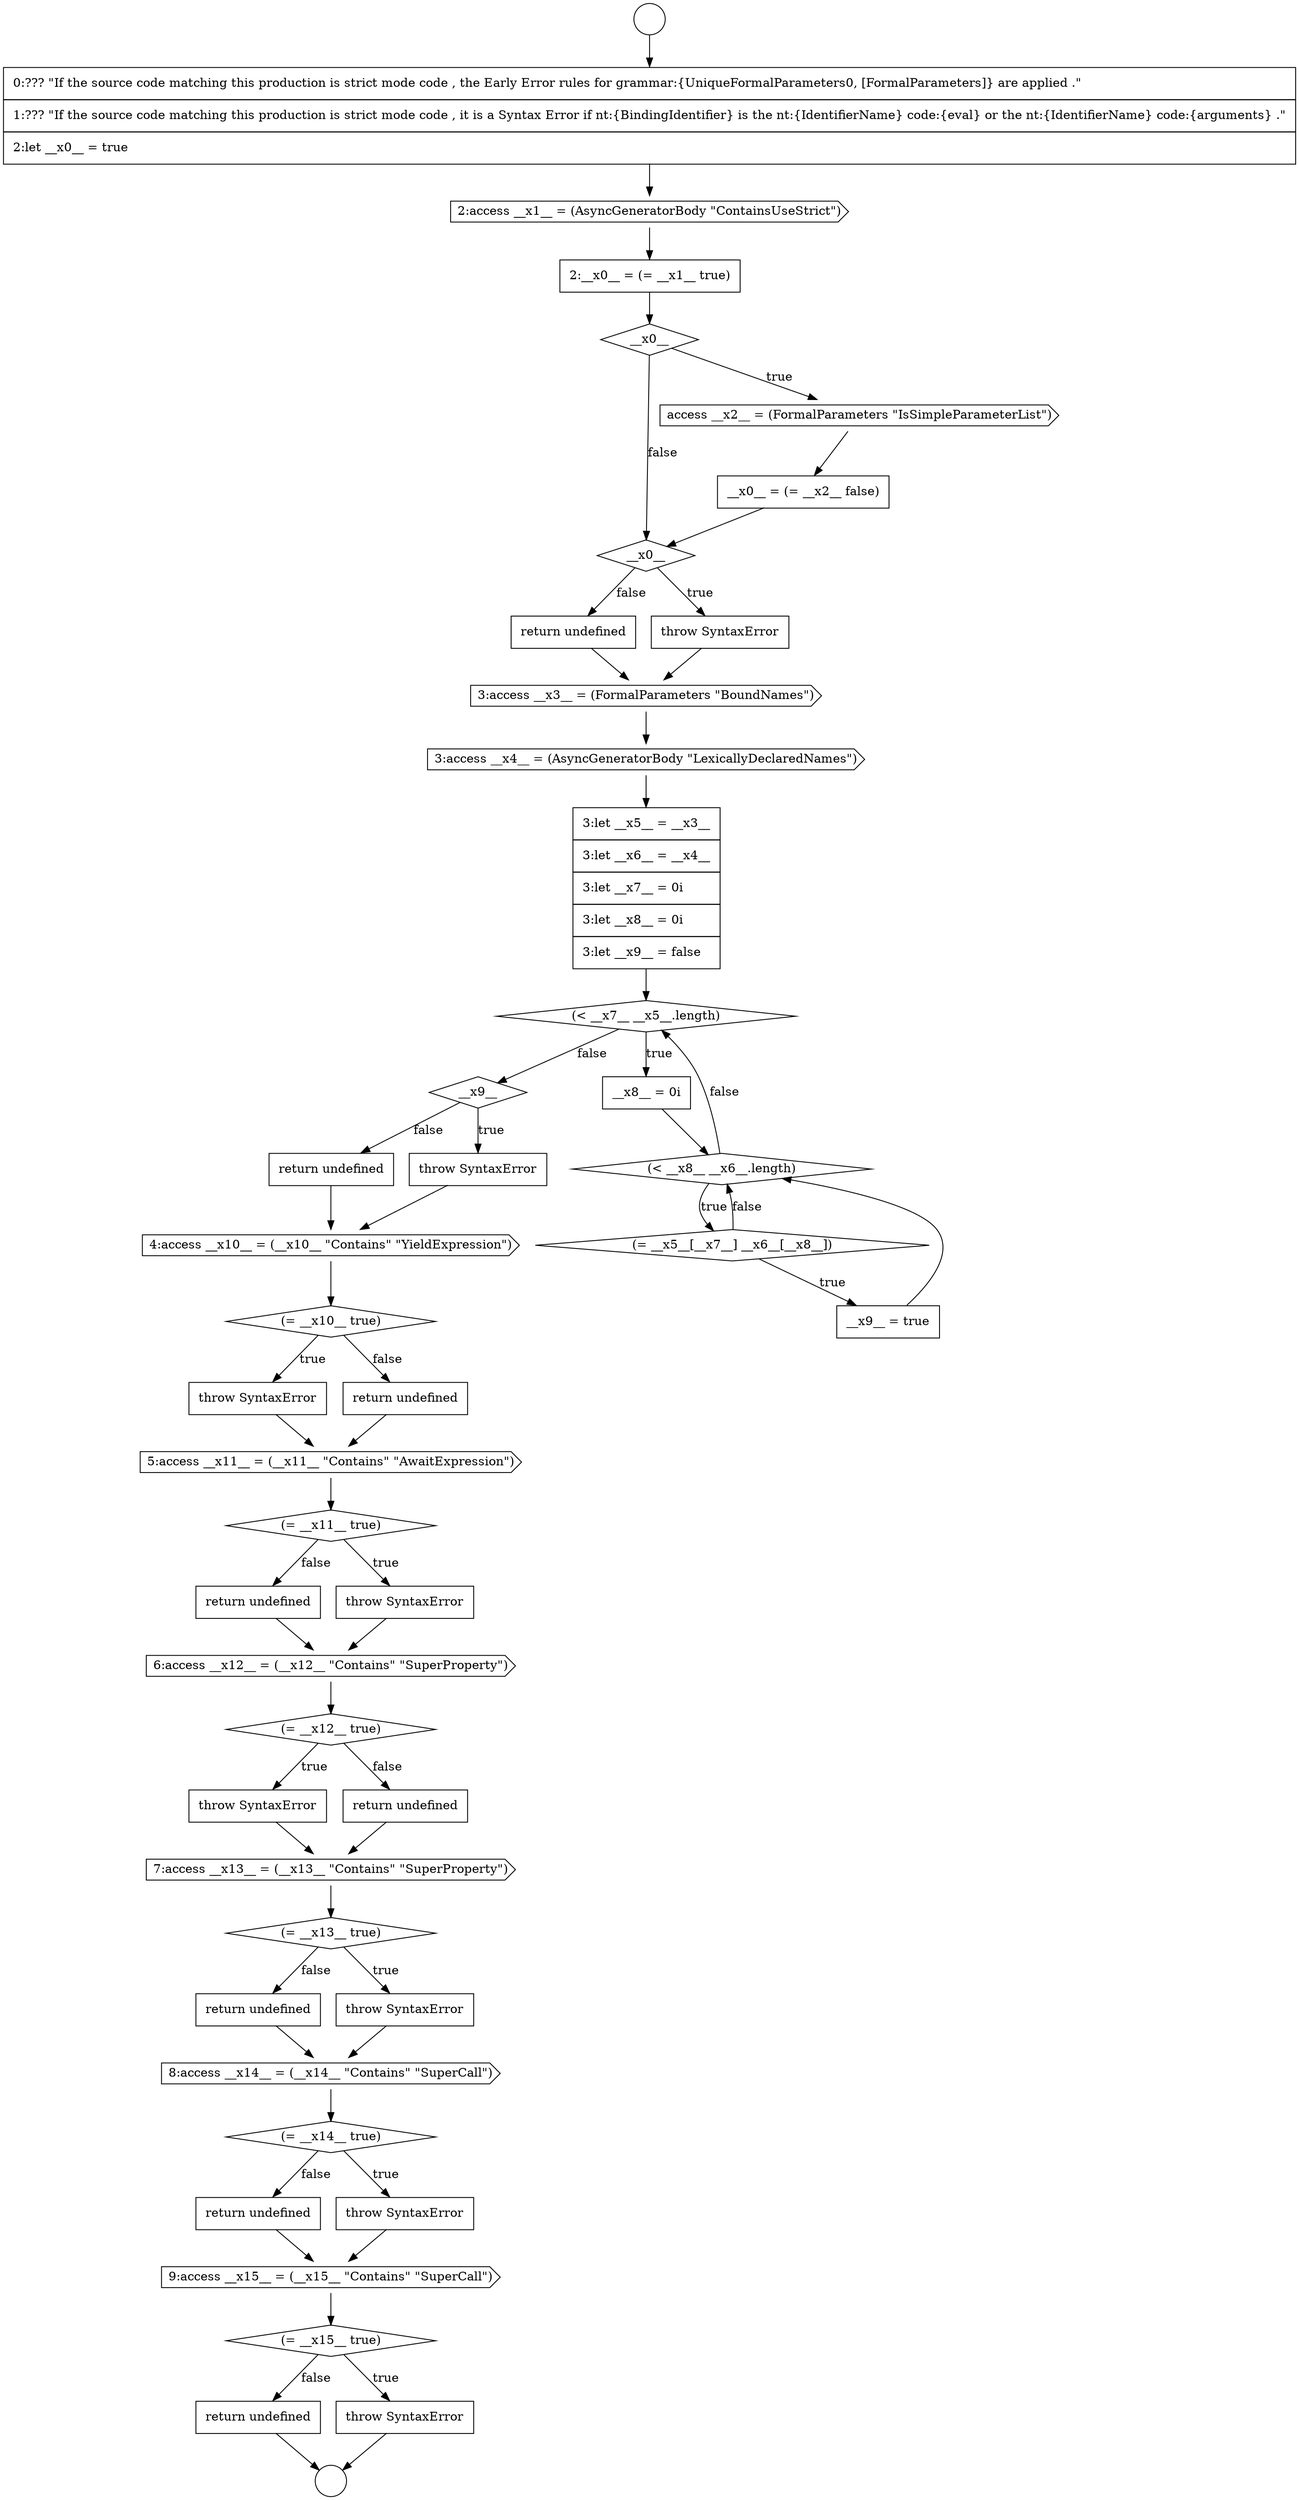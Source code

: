 digraph {
  node18933 [shape=none, margin=0, label=<<font color="black">
    <table border="0" cellborder="1" cellspacing="0" cellpadding="10">
      <tr><td align="left">return undefined</td></tr>
    </table>
  </font>> color="black" fillcolor="white" style=filled]
  node18930 [shape=none, margin=0, label=<<font color="black">
    <table border="0" cellborder="1" cellspacing="0" cellpadding="10">
      <tr><td align="left">__x0__ = (= __x2__ false)</td></tr>
    </table>
  </font>> color="black" fillcolor="white" style=filled]
  node18965 [shape=cds, label=<<font color="black">9:access __x15__ = (__x15__ &quot;Contains&quot; &quot;SuperCall&quot;)</font>> color="black" fillcolor="white" style=filled]
  node18937 [shape=diamond, label=<<font color="black">(&lt; __x7__ __x5__.length)</font>> color="black" fillcolor="white" style=filled]
  node18961 [shape=cds, label=<<font color="black">8:access __x14__ = (__x14__ &quot;Contains&quot; &quot;SuperCall&quot;)</font>> color="black" fillcolor="white" style=filled]
  node18968 [shape=none, margin=0, label=<<font color="black">
    <table border="0" cellborder="1" cellspacing="0" cellpadding="10">
      <tr><td align="left">return undefined</td></tr>
    </table>
  </font>> color="black" fillcolor="white" style=filled]
  node18966 [shape=diamond, label=<<font color="black">(= __x15__ true)</font>> color="black" fillcolor="white" style=filled]
  node18931 [shape=diamond, label=<<font color="black">__x0__</font>> color="black" fillcolor="white" style=filled]
  node18962 [shape=diamond, label=<<font color="black">(= __x14__ true)</font>> color="black" fillcolor="white" style=filled]
  node18935 [shape=cds, label=<<font color="black">3:access __x4__ = (AsyncGeneratorBody &quot;LexicallyDeclaredNames&quot;)</font>> color="black" fillcolor="white" style=filled]
  node18952 [shape=none, margin=0, label=<<font color="black">
    <table border="0" cellborder="1" cellspacing="0" cellpadding="10">
      <tr><td align="left">return undefined</td></tr>
    </table>
  </font>> color="black" fillcolor="white" style=filled]
  node18960 [shape=none, margin=0, label=<<font color="black">
    <table border="0" cellborder="1" cellspacing="0" cellpadding="10">
      <tr><td align="left">return undefined</td></tr>
    </table>
  </font>> color="black" fillcolor="white" style=filled]
  node18939 [shape=diamond, label=<<font color="black">(&lt; __x8__ __x6__.length)</font>> color="black" fillcolor="white" style=filled]
  node18942 [shape=diamond, label=<<font color="black">__x9__</font>> color="black" fillcolor="white" style=filled]
  node18951 [shape=none, margin=0, label=<<font color="black">
    <table border="0" cellborder="1" cellspacing="0" cellpadding="10">
      <tr><td align="left">throw SyntaxError</td></tr>
    </table>
  </font>> color="black" fillcolor="white" style=filled]
  node18925 [shape=none, margin=0, label=<<font color="black">
    <table border="0" cellborder="1" cellspacing="0" cellpadding="10">
      <tr><td align="left">0:??? &quot;If the source code matching this production is strict mode code , the Early Error rules for grammar:{UniqueFormalParameters0, [FormalParameters]} are applied .&quot;</td></tr>
      <tr><td align="left">1:??? &quot;If the source code matching this production is strict mode code , it is a Syntax Error if nt:{BindingIdentifier} is the nt:{IdentifierName} code:{eval} or the nt:{IdentifierName} code:{arguments} .&quot;</td></tr>
      <tr><td align="left">2:let __x0__ = true</td></tr>
    </table>
  </font>> color="black" fillcolor="white" style=filled]
  node18949 [shape=cds, label=<<font color="black">5:access __x11__ = (__x11__ &quot;Contains&quot; &quot;AwaitExpression&quot;)</font>> color="black" fillcolor="white" style=filled]
  node18938 [shape=none, margin=0, label=<<font color="black">
    <table border="0" cellborder="1" cellspacing="0" cellpadding="10">
      <tr><td align="left">__x8__ = 0i</td></tr>
    </table>
  </font>> color="black" fillcolor="white" style=filled]
  node18955 [shape=none, margin=0, label=<<font color="black">
    <table border="0" cellborder="1" cellspacing="0" cellpadding="10">
      <tr><td align="left">throw SyntaxError</td></tr>
    </table>
  </font>> color="black" fillcolor="white" style=filled]
  node18945 [shape=cds, label=<<font color="black">4:access __x10__ = (__x10__ &quot;Contains&quot; &quot;YieldExpression&quot;)</font>> color="black" fillcolor="white" style=filled]
  node18964 [shape=none, margin=0, label=<<font color="black">
    <table border="0" cellborder="1" cellspacing="0" cellpadding="10">
      <tr><td align="left">return undefined</td></tr>
    </table>
  </font>> color="black" fillcolor="white" style=filled]
  node18959 [shape=none, margin=0, label=<<font color="black">
    <table border="0" cellborder="1" cellspacing="0" cellpadding="10">
      <tr><td align="left">throw SyntaxError</td></tr>
    </table>
  </font>> color="black" fillcolor="white" style=filled]
  node18928 [shape=diamond, label=<<font color="black">__x0__</font>> color="black" fillcolor="white" style=filled]
  node18954 [shape=diamond, label=<<font color="black">(= __x12__ true)</font>> color="black" fillcolor="white" style=filled]
  node18941 [shape=none, margin=0, label=<<font color="black">
    <table border="0" cellborder="1" cellspacing="0" cellpadding="10">
      <tr><td align="left">__x9__ = true</td></tr>
    </table>
  </font>> color="black" fillcolor="white" style=filled]
  node18946 [shape=diamond, label=<<font color="black">(= __x10__ true)</font>> color="black" fillcolor="white" style=filled]
  node18934 [shape=cds, label=<<font color="black">3:access __x3__ = (FormalParameters &quot;BoundNames&quot;)</font>> color="black" fillcolor="white" style=filled]
  node18958 [shape=diamond, label=<<font color="black">(= __x13__ true)</font>> color="black" fillcolor="white" style=filled]
  node18924 [shape=circle label=" " color="black" fillcolor="white" style=filled]
  node18953 [shape=cds, label=<<font color="black">6:access __x12__ = (__x12__ &quot;Contains&quot; &quot;SuperProperty&quot;)</font>> color="black" fillcolor="white" style=filled]
  node18927 [shape=none, margin=0, label=<<font color="black">
    <table border="0" cellborder="1" cellspacing="0" cellpadding="10">
      <tr><td align="left">2:__x0__ = (= __x1__ true)</td></tr>
    </table>
  </font>> color="black" fillcolor="white" style=filled]
  node18944 [shape=none, margin=0, label=<<font color="black">
    <table border="0" cellborder="1" cellspacing="0" cellpadding="10">
      <tr><td align="left">return undefined</td></tr>
    </table>
  </font>> color="black" fillcolor="white" style=filled]
  node18923 [shape=circle label=" " color="black" fillcolor="white" style=filled]
  node18947 [shape=none, margin=0, label=<<font color="black">
    <table border="0" cellborder="1" cellspacing="0" cellpadding="10">
      <tr><td align="left">throw SyntaxError</td></tr>
    </table>
  </font>> color="black" fillcolor="white" style=filled]
  node18957 [shape=cds, label=<<font color="black">7:access __x13__ = (__x13__ &quot;Contains&quot; &quot;SuperProperty&quot;)</font>> color="black" fillcolor="white" style=filled]
  node18940 [shape=diamond, label=<<font color="black">(= __x5__[__x7__] __x6__[__x8__])</font>> color="black" fillcolor="white" style=filled]
  node18926 [shape=cds, label=<<font color="black">2:access __x1__ = (AsyncGeneratorBody &quot;ContainsUseStrict&quot;)</font>> color="black" fillcolor="white" style=filled]
  node18956 [shape=none, margin=0, label=<<font color="black">
    <table border="0" cellborder="1" cellspacing="0" cellpadding="10">
      <tr><td align="left">return undefined</td></tr>
    </table>
  </font>> color="black" fillcolor="white" style=filled]
  node18943 [shape=none, margin=0, label=<<font color="black">
    <table border="0" cellborder="1" cellspacing="0" cellpadding="10">
      <tr><td align="left">throw SyntaxError</td></tr>
    </table>
  </font>> color="black" fillcolor="white" style=filled]
  node18967 [shape=none, margin=0, label=<<font color="black">
    <table border="0" cellborder="1" cellspacing="0" cellpadding="10">
      <tr><td align="left">throw SyntaxError</td></tr>
    </table>
  </font>> color="black" fillcolor="white" style=filled]
  node18950 [shape=diamond, label=<<font color="black">(= __x11__ true)</font>> color="black" fillcolor="white" style=filled]
  node18932 [shape=none, margin=0, label=<<font color="black">
    <table border="0" cellborder="1" cellspacing="0" cellpadding="10">
      <tr><td align="left">throw SyntaxError</td></tr>
    </table>
  </font>> color="black" fillcolor="white" style=filled]
  node18948 [shape=none, margin=0, label=<<font color="black">
    <table border="0" cellborder="1" cellspacing="0" cellpadding="10">
      <tr><td align="left">return undefined</td></tr>
    </table>
  </font>> color="black" fillcolor="white" style=filled]
  node18936 [shape=none, margin=0, label=<<font color="black">
    <table border="0" cellborder="1" cellspacing="0" cellpadding="10">
      <tr><td align="left">3:let __x5__ = __x3__</td></tr>
      <tr><td align="left">3:let __x6__ = __x4__</td></tr>
      <tr><td align="left">3:let __x7__ = 0i</td></tr>
      <tr><td align="left">3:let __x8__ = 0i</td></tr>
      <tr><td align="left">3:let __x9__ = false</td></tr>
    </table>
  </font>> color="black" fillcolor="white" style=filled]
  node18929 [shape=cds, label=<<font color="black">access __x2__ = (FormalParameters &quot;IsSimpleParameterList&quot;)</font>> color="black" fillcolor="white" style=filled]
  node18963 [shape=none, margin=0, label=<<font color="black">
    <table border="0" cellborder="1" cellspacing="0" cellpadding="10">
      <tr><td align="left">throw SyntaxError</td></tr>
    </table>
  </font>> color="black" fillcolor="white" style=filled]
  node18938 -> node18939 [ color="black"]
  node18935 -> node18936 [ color="black"]
  node18923 -> node18925 [ color="black"]
  node18925 -> node18926 [ color="black"]
  node18965 -> node18966 [ color="black"]
  node18957 -> node18958 [ color="black"]
  node18941 -> node18939 [ color="black"]
  node18962 -> node18963 [label=<<font color="black">true</font>> color="black"]
  node18962 -> node18964 [label=<<font color="black">false</font>> color="black"]
  node18950 -> node18951 [label=<<font color="black">true</font>> color="black"]
  node18950 -> node18952 [label=<<font color="black">false</font>> color="black"]
  node18942 -> node18943 [label=<<font color="black">true</font>> color="black"]
  node18942 -> node18944 [label=<<font color="black">false</font>> color="black"]
  node18963 -> node18965 [ color="black"]
  node18964 -> node18965 [ color="black"]
  node18940 -> node18941 [label=<<font color="black">true</font>> color="black"]
  node18940 -> node18939 [label=<<font color="black">false</font>> color="black"]
  node18928 -> node18929 [label=<<font color="black">true</font>> color="black"]
  node18928 -> node18931 [label=<<font color="black">false</font>> color="black"]
  node18933 -> node18934 [ color="black"]
  node18960 -> node18961 [ color="black"]
  node18955 -> node18957 [ color="black"]
  node18952 -> node18953 [ color="black"]
  node18968 -> node18924 [ color="black"]
  node18967 -> node18924 [ color="black"]
  node18949 -> node18950 [ color="black"]
  node18966 -> node18967 [label=<<font color="black">true</font>> color="black"]
  node18966 -> node18968 [label=<<font color="black">false</font>> color="black"]
  node18954 -> node18955 [label=<<font color="black">true</font>> color="black"]
  node18954 -> node18956 [label=<<font color="black">false</font>> color="black"]
  node18953 -> node18954 [ color="black"]
  node18939 -> node18940 [label=<<font color="black">true</font>> color="black"]
  node18939 -> node18937 [label=<<font color="black">false</font>> color="black"]
  node18926 -> node18927 [ color="black"]
  node18947 -> node18949 [ color="black"]
  node18951 -> node18953 [ color="black"]
  node18959 -> node18961 [ color="black"]
  node18945 -> node18946 [ color="black"]
  node18943 -> node18945 [ color="black"]
  node18931 -> node18932 [label=<<font color="black">true</font>> color="black"]
  node18931 -> node18933 [label=<<font color="black">false</font>> color="black"]
  node18927 -> node18928 [ color="black"]
  node18961 -> node18962 [ color="black"]
  node18944 -> node18945 [ color="black"]
  node18946 -> node18947 [label=<<font color="black">true</font>> color="black"]
  node18946 -> node18948 [label=<<font color="black">false</font>> color="black"]
  node18948 -> node18949 [ color="black"]
  node18929 -> node18930 [ color="black"]
  node18932 -> node18934 [ color="black"]
  node18934 -> node18935 [ color="black"]
  node18930 -> node18931 [ color="black"]
  node18937 -> node18938 [label=<<font color="black">true</font>> color="black"]
  node18937 -> node18942 [label=<<font color="black">false</font>> color="black"]
  node18956 -> node18957 [ color="black"]
  node18958 -> node18959 [label=<<font color="black">true</font>> color="black"]
  node18958 -> node18960 [label=<<font color="black">false</font>> color="black"]
  node18936 -> node18937 [ color="black"]
}
